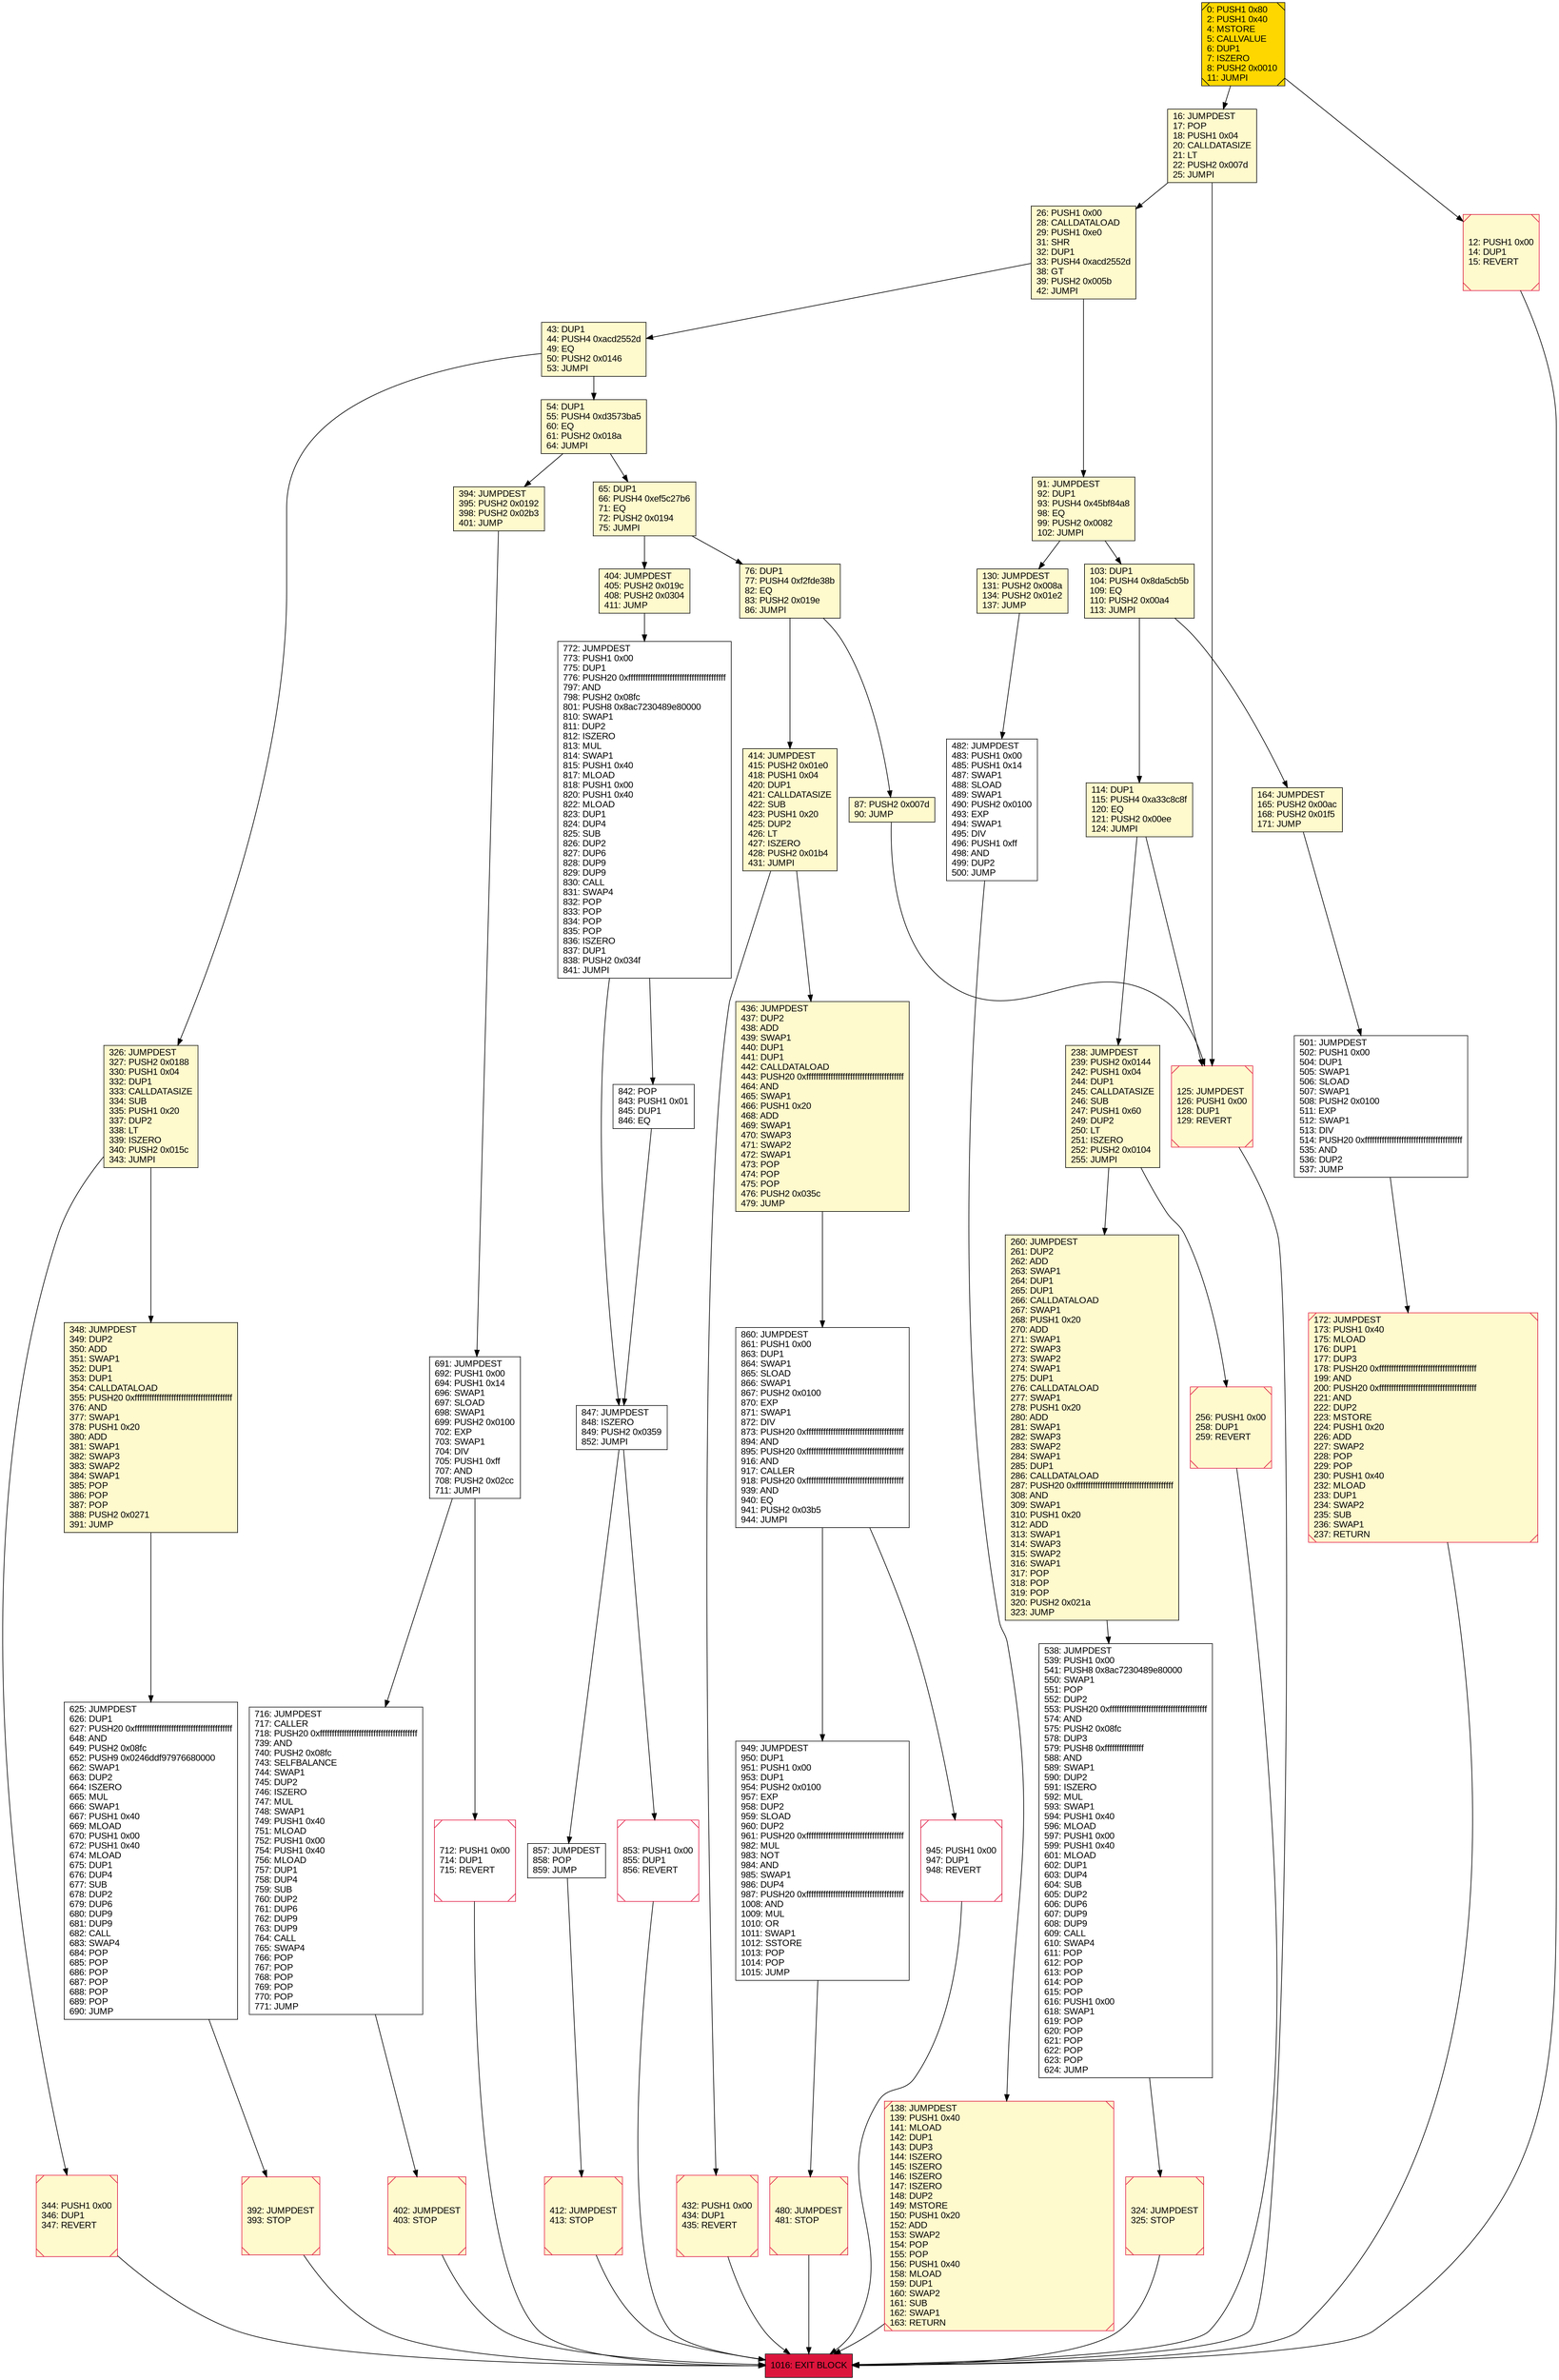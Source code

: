 digraph G {
bgcolor=transparent rankdir=UD;
node [shape=box style=filled color=black fillcolor=white fontname=arial fontcolor=black];
625 [label="625: JUMPDEST\l626: DUP1\l627: PUSH20 0xffffffffffffffffffffffffffffffffffffffff\l648: AND\l649: PUSH2 0x08fc\l652: PUSH9 0x0246ddf97976680000\l662: SWAP1\l663: DUP2\l664: ISZERO\l665: MUL\l666: SWAP1\l667: PUSH1 0x40\l669: MLOAD\l670: PUSH1 0x00\l672: PUSH1 0x40\l674: MLOAD\l675: DUP1\l676: DUP4\l677: SUB\l678: DUP2\l679: DUP6\l680: DUP9\l681: DUP9\l682: CALL\l683: SWAP4\l684: POP\l685: POP\l686: POP\l687: POP\l688: POP\l689: POP\l690: JUMP\l" ];
87 [label="87: PUSH2 0x007d\l90: JUMP\l" fillcolor=lemonchiffon ];
482 [label="482: JUMPDEST\l483: PUSH1 0x00\l485: PUSH1 0x14\l487: SWAP1\l488: SLOAD\l489: SWAP1\l490: PUSH2 0x0100\l493: EXP\l494: SWAP1\l495: DIV\l496: PUSH1 0xff\l498: AND\l499: DUP2\l500: JUMP\l" ];
402 [label="402: JUMPDEST\l403: STOP\l" fillcolor=lemonchiffon shape=Msquare color=crimson ];
412 [label="412: JUMPDEST\l413: STOP\l" fillcolor=lemonchiffon shape=Msquare color=crimson ];
860 [label="860: JUMPDEST\l861: PUSH1 0x00\l863: DUP1\l864: SWAP1\l865: SLOAD\l866: SWAP1\l867: PUSH2 0x0100\l870: EXP\l871: SWAP1\l872: DIV\l873: PUSH20 0xffffffffffffffffffffffffffffffffffffffff\l894: AND\l895: PUSH20 0xffffffffffffffffffffffffffffffffffffffff\l916: AND\l917: CALLER\l918: PUSH20 0xffffffffffffffffffffffffffffffffffffffff\l939: AND\l940: EQ\l941: PUSH2 0x03b5\l944: JUMPI\l" ];
43 [label="43: DUP1\l44: PUSH4 0xacd2552d\l49: EQ\l50: PUSH2 0x0146\l53: JUMPI\l" fillcolor=lemonchiffon ];
772 [label="772: JUMPDEST\l773: PUSH1 0x00\l775: DUP1\l776: PUSH20 0xffffffffffffffffffffffffffffffffffffffff\l797: AND\l798: PUSH2 0x08fc\l801: PUSH8 0x8ac7230489e80000\l810: SWAP1\l811: DUP2\l812: ISZERO\l813: MUL\l814: SWAP1\l815: PUSH1 0x40\l817: MLOAD\l818: PUSH1 0x00\l820: PUSH1 0x40\l822: MLOAD\l823: DUP1\l824: DUP4\l825: SUB\l826: DUP2\l827: DUP6\l828: DUP9\l829: DUP9\l830: CALL\l831: SWAP4\l832: POP\l833: POP\l834: POP\l835: POP\l836: ISZERO\l837: DUP1\l838: PUSH2 0x034f\l841: JUMPI\l" ];
436 [label="436: JUMPDEST\l437: DUP2\l438: ADD\l439: SWAP1\l440: DUP1\l441: DUP1\l442: CALLDATALOAD\l443: PUSH20 0xffffffffffffffffffffffffffffffffffffffff\l464: AND\l465: SWAP1\l466: PUSH1 0x20\l468: ADD\l469: SWAP1\l470: SWAP3\l471: SWAP2\l472: SWAP1\l473: POP\l474: POP\l475: POP\l476: PUSH2 0x035c\l479: JUMP\l" fillcolor=lemonchiffon ];
945 [label="945: PUSH1 0x00\l947: DUP1\l948: REVERT\l" shape=Msquare color=crimson ];
432 [label="432: PUSH1 0x00\l434: DUP1\l435: REVERT\l" fillcolor=lemonchiffon shape=Msquare color=crimson ];
164 [label="164: JUMPDEST\l165: PUSH2 0x00ac\l168: PUSH2 0x01f5\l171: JUMP\l" fillcolor=lemonchiffon ];
0 [label="0: PUSH1 0x80\l2: PUSH1 0x40\l4: MSTORE\l5: CALLVALUE\l6: DUP1\l7: ISZERO\l8: PUSH2 0x0010\l11: JUMPI\l" fillcolor=lemonchiffon shape=Msquare fillcolor=gold ];
392 [label="392: JUMPDEST\l393: STOP\l" fillcolor=lemonchiffon shape=Msquare color=crimson ];
130 [label="130: JUMPDEST\l131: PUSH2 0x008a\l134: PUSH2 0x01e2\l137: JUMP\l" fillcolor=lemonchiffon ];
256 [label="256: PUSH1 0x00\l258: DUP1\l259: REVERT\l" fillcolor=lemonchiffon shape=Msquare color=crimson ];
16 [label="16: JUMPDEST\l17: POP\l18: PUSH1 0x04\l20: CALLDATASIZE\l21: LT\l22: PUSH2 0x007d\l25: JUMPI\l" fillcolor=lemonchiffon ];
65 [label="65: DUP1\l66: PUSH4 0xef5c27b6\l71: EQ\l72: PUSH2 0x0194\l75: JUMPI\l" fillcolor=lemonchiffon ];
414 [label="414: JUMPDEST\l415: PUSH2 0x01e0\l418: PUSH1 0x04\l420: DUP1\l421: CALLDATASIZE\l422: SUB\l423: PUSH1 0x20\l425: DUP2\l426: LT\l427: ISZERO\l428: PUSH2 0x01b4\l431: JUMPI\l" fillcolor=lemonchiffon ];
12 [label="12: PUSH1 0x00\l14: DUP1\l15: REVERT\l" fillcolor=lemonchiffon shape=Msquare color=crimson ];
404 [label="404: JUMPDEST\l405: PUSH2 0x019c\l408: PUSH2 0x0304\l411: JUMP\l" fillcolor=lemonchiffon ];
716 [label="716: JUMPDEST\l717: CALLER\l718: PUSH20 0xffffffffffffffffffffffffffffffffffffffff\l739: AND\l740: PUSH2 0x08fc\l743: SELFBALANCE\l744: SWAP1\l745: DUP2\l746: ISZERO\l747: MUL\l748: SWAP1\l749: PUSH1 0x40\l751: MLOAD\l752: PUSH1 0x00\l754: PUSH1 0x40\l756: MLOAD\l757: DUP1\l758: DUP4\l759: SUB\l760: DUP2\l761: DUP6\l762: DUP9\l763: DUP9\l764: CALL\l765: SWAP4\l766: POP\l767: POP\l768: POP\l769: POP\l770: POP\l771: JUMP\l" ];
138 [label="138: JUMPDEST\l139: PUSH1 0x40\l141: MLOAD\l142: DUP1\l143: DUP3\l144: ISZERO\l145: ISZERO\l146: ISZERO\l147: ISZERO\l148: DUP2\l149: MSTORE\l150: PUSH1 0x20\l152: ADD\l153: SWAP2\l154: POP\l155: POP\l156: PUSH1 0x40\l158: MLOAD\l159: DUP1\l160: SWAP2\l161: SUB\l162: SWAP1\l163: RETURN\l" fillcolor=lemonchiffon shape=Msquare color=crimson ];
114 [label="114: DUP1\l115: PUSH4 0xa33c8c8f\l120: EQ\l121: PUSH2 0x00ee\l124: JUMPI\l" fillcolor=lemonchiffon ];
238 [label="238: JUMPDEST\l239: PUSH2 0x0144\l242: PUSH1 0x04\l244: DUP1\l245: CALLDATASIZE\l246: SUB\l247: PUSH1 0x60\l249: DUP2\l250: LT\l251: ISZERO\l252: PUSH2 0x0104\l255: JUMPI\l" fillcolor=lemonchiffon ];
260 [label="260: JUMPDEST\l261: DUP2\l262: ADD\l263: SWAP1\l264: DUP1\l265: DUP1\l266: CALLDATALOAD\l267: SWAP1\l268: PUSH1 0x20\l270: ADD\l271: SWAP1\l272: SWAP3\l273: SWAP2\l274: SWAP1\l275: DUP1\l276: CALLDATALOAD\l277: SWAP1\l278: PUSH1 0x20\l280: ADD\l281: SWAP1\l282: SWAP3\l283: SWAP2\l284: SWAP1\l285: DUP1\l286: CALLDATALOAD\l287: PUSH20 0xffffffffffffffffffffffffffffffffffffffff\l308: AND\l309: SWAP1\l310: PUSH1 0x20\l312: ADD\l313: SWAP1\l314: SWAP3\l315: SWAP2\l316: SWAP1\l317: POP\l318: POP\l319: POP\l320: PUSH2 0x021a\l323: JUMP\l" fillcolor=lemonchiffon ];
501 [label="501: JUMPDEST\l502: PUSH1 0x00\l504: DUP1\l505: SWAP1\l506: SLOAD\l507: SWAP1\l508: PUSH2 0x0100\l511: EXP\l512: SWAP1\l513: DIV\l514: PUSH20 0xffffffffffffffffffffffffffffffffffffffff\l535: AND\l536: DUP2\l537: JUMP\l" ];
691 [label="691: JUMPDEST\l692: PUSH1 0x00\l694: PUSH1 0x14\l696: SWAP1\l697: SLOAD\l698: SWAP1\l699: PUSH2 0x0100\l702: EXP\l703: SWAP1\l704: DIV\l705: PUSH1 0xff\l707: AND\l708: PUSH2 0x02cc\l711: JUMPI\l" ];
76 [label="76: DUP1\l77: PUSH4 0xf2fde38b\l82: EQ\l83: PUSH2 0x019e\l86: JUMPI\l" fillcolor=lemonchiffon ];
949 [label="949: JUMPDEST\l950: DUP1\l951: PUSH1 0x00\l953: DUP1\l954: PUSH2 0x0100\l957: EXP\l958: DUP2\l959: SLOAD\l960: DUP2\l961: PUSH20 0xffffffffffffffffffffffffffffffffffffffff\l982: MUL\l983: NOT\l984: AND\l985: SWAP1\l986: DUP4\l987: PUSH20 0xffffffffffffffffffffffffffffffffffffffff\l1008: AND\l1009: MUL\l1010: OR\l1011: SWAP1\l1012: SSTORE\l1013: POP\l1014: POP\l1015: JUMP\l" ];
54 [label="54: DUP1\l55: PUSH4 0xd3573ba5\l60: EQ\l61: PUSH2 0x018a\l64: JUMPI\l" fillcolor=lemonchiffon ];
324 [label="324: JUMPDEST\l325: STOP\l" fillcolor=lemonchiffon shape=Msquare color=crimson ];
326 [label="326: JUMPDEST\l327: PUSH2 0x0188\l330: PUSH1 0x04\l332: DUP1\l333: CALLDATASIZE\l334: SUB\l335: PUSH1 0x20\l337: DUP2\l338: LT\l339: ISZERO\l340: PUSH2 0x015c\l343: JUMPI\l" fillcolor=lemonchiffon ];
842 [label="842: POP\l843: PUSH1 0x01\l845: DUP1\l846: EQ\l" ];
26 [label="26: PUSH1 0x00\l28: CALLDATALOAD\l29: PUSH1 0xe0\l31: SHR\l32: DUP1\l33: PUSH4 0xacd2552d\l38: GT\l39: PUSH2 0x005b\l42: JUMPI\l" fillcolor=lemonchiffon ];
847 [label="847: JUMPDEST\l848: ISZERO\l849: PUSH2 0x0359\l852: JUMPI\l" ];
394 [label="394: JUMPDEST\l395: PUSH2 0x0192\l398: PUSH2 0x02b3\l401: JUMP\l" fillcolor=lemonchiffon ];
348 [label="348: JUMPDEST\l349: DUP2\l350: ADD\l351: SWAP1\l352: DUP1\l353: DUP1\l354: CALLDATALOAD\l355: PUSH20 0xffffffffffffffffffffffffffffffffffffffff\l376: AND\l377: SWAP1\l378: PUSH1 0x20\l380: ADD\l381: SWAP1\l382: SWAP3\l383: SWAP2\l384: SWAP1\l385: POP\l386: POP\l387: POP\l388: PUSH2 0x0271\l391: JUMP\l" fillcolor=lemonchiffon ];
91 [label="91: JUMPDEST\l92: DUP1\l93: PUSH4 0x45bf84a8\l98: EQ\l99: PUSH2 0x0082\l102: JUMPI\l" fillcolor=lemonchiffon ];
103 [label="103: DUP1\l104: PUSH4 0x8da5cb5b\l109: EQ\l110: PUSH2 0x00a4\l113: JUMPI\l" fillcolor=lemonchiffon ];
712 [label="712: PUSH1 0x00\l714: DUP1\l715: REVERT\l" shape=Msquare color=crimson ];
538 [label="538: JUMPDEST\l539: PUSH1 0x00\l541: PUSH8 0x8ac7230489e80000\l550: SWAP1\l551: POP\l552: DUP2\l553: PUSH20 0xffffffffffffffffffffffffffffffffffffffff\l574: AND\l575: PUSH2 0x08fc\l578: DUP3\l579: PUSH8 0xffffffffffffffff\l588: AND\l589: SWAP1\l590: DUP2\l591: ISZERO\l592: MUL\l593: SWAP1\l594: PUSH1 0x40\l596: MLOAD\l597: PUSH1 0x00\l599: PUSH1 0x40\l601: MLOAD\l602: DUP1\l603: DUP4\l604: SUB\l605: DUP2\l606: DUP6\l607: DUP9\l608: DUP9\l609: CALL\l610: SWAP4\l611: POP\l612: POP\l613: POP\l614: POP\l615: POP\l616: PUSH1 0x00\l618: SWAP1\l619: POP\l620: POP\l621: POP\l622: POP\l623: POP\l624: JUMP\l" ];
480 [label="480: JUMPDEST\l481: STOP\l" fillcolor=lemonchiffon shape=Msquare color=crimson ];
853 [label="853: PUSH1 0x00\l855: DUP1\l856: REVERT\l" shape=Msquare color=crimson ];
1016 [label="1016: EXIT BLOCK\l" fillcolor=crimson ];
125 [label="125: JUMPDEST\l126: PUSH1 0x00\l128: DUP1\l129: REVERT\l" fillcolor=lemonchiffon shape=Msquare color=crimson ];
344 [label="344: PUSH1 0x00\l346: DUP1\l347: REVERT\l" fillcolor=lemonchiffon shape=Msquare color=crimson ];
857 [label="857: JUMPDEST\l858: POP\l859: JUMP\l" ];
172 [label="172: JUMPDEST\l173: PUSH1 0x40\l175: MLOAD\l176: DUP1\l177: DUP3\l178: PUSH20 0xffffffffffffffffffffffffffffffffffffffff\l199: AND\l200: PUSH20 0xffffffffffffffffffffffffffffffffffffffff\l221: AND\l222: DUP2\l223: MSTORE\l224: PUSH1 0x20\l226: ADD\l227: SWAP2\l228: POP\l229: POP\l230: PUSH1 0x40\l232: MLOAD\l233: DUP1\l234: SWAP2\l235: SUB\l236: SWAP1\l237: RETURN\l" fillcolor=lemonchiffon shape=Msquare color=crimson ];
125 -> 1016;
344 -> 1016;
436 -> 860;
842 -> 847;
114 -> 238;
172 -> 1016;
480 -> 1016;
853 -> 1016;
91 -> 103;
712 -> 1016;
54 -> 394;
65 -> 404;
625 -> 392;
860 -> 945;
238 -> 256;
394 -> 691;
847 -> 853;
538 -> 324;
414 -> 436;
130 -> 482;
324 -> 1016;
326 -> 344;
847 -> 857;
691 -> 712;
482 -> 138;
260 -> 538;
326 -> 348;
716 -> 402;
0 -> 12;
26 -> 91;
949 -> 480;
0 -> 16;
414 -> 432;
501 -> 172;
404 -> 772;
114 -> 125;
43 -> 54;
860 -> 949;
91 -> 130;
76 -> 87;
138 -> 1016;
103 -> 114;
12 -> 1016;
164 -> 501;
256 -> 1016;
772 -> 847;
16 -> 125;
772 -> 842;
43 -> 326;
26 -> 43;
392 -> 1016;
76 -> 414;
348 -> 625;
54 -> 65;
945 -> 1016;
432 -> 1016;
65 -> 76;
16 -> 26;
412 -> 1016;
691 -> 716;
857 -> 412;
238 -> 260;
87 -> 125;
402 -> 1016;
103 -> 164;
}